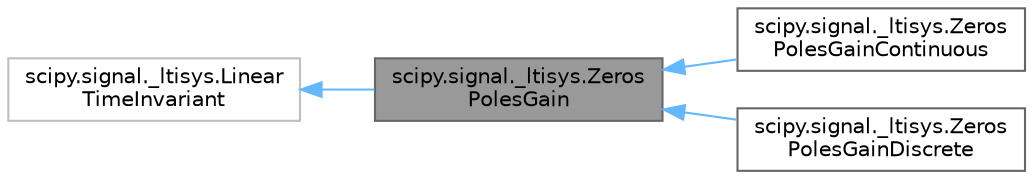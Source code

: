 digraph "scipy.signal._ltisys.ZerosPolesGain"
{
 // LATEX_PDF_SIZE
  bgcolor="transparent";
  edge [fontname=Helvetica,fontsize=10,labelfontname=Helvetica,labelfontsize=10];
  node [fontname=Helvetica,fontsize=10,shape=box,height=0.2,width=0.4];
  rankdir="LR";
  Node1 [id="Node000001",label="scipy.signal._ltisys.Zeros\lPolesGain",height=0.2,width=0.4,color="gray40", fillcolor="grey60", style="filled", fontcolor="black",tooltip=" "];
  Node2 -> Node1 [id="edge1_Node000001_Node000002",dir="back",color="steelblue1",style="solid",tooltip=" "];
  Node2 [id="Node000002",label="scipy.signal._ltisys.Linear\lTimeInvariant",height=0.2,width=0.4,color="grey75", fillcolor="white", style="filled",URL="$db/d32/classscipy_1_1signal_1_1__ltisys_1_1LinearTimeInvariant.html",tooltip=" "];
  Node1 -> Node3 [id="edge2_Node000001_Node000003",dir="back",color="steelblue1",style="solid",tooltip=" "];
  Node3 [id="Node000003",label="scipy.signal._ltisys.Zeros\lPolesGainContinuous",height=0.2,width=0.4,color="gray40", fillcolor="white", style="filled",URL="$dc/dfd/classscipy_1_1signal_1_1__ltisys_1_1ZerosPolesGainContinuous.html",tooltip=" "];
  Node1 -> Node4 [id="edge3_Node000001_Node000004",dir="back",color="steelblue1",style="solid",tooltip=" "];
  Node4 [id="Node000004",label="scipy.signal._ltisys.Zeros\lPolesGainDiscrete",height=0.2,width=0.4,color="gray40", fillcolor="white", style="filled",URL="$d2/d8a/classscipy_1_1signal_1_1__ltisys_1_1ZerosPolesGainDiscrete.html",tooltip=" "];
}

